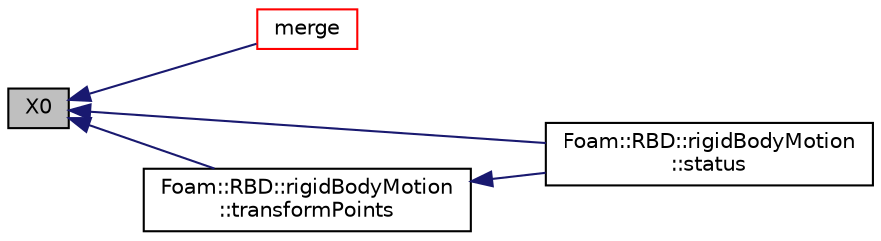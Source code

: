 digraph "X0"
{
  bgcolor="transparent";
  edge [fontname="Helvetica",fontsize="10",labelfontname="Helvetica",labelfontsize="10"];
  node [fontname="Helvetica",fontsize="10",shape=record];
  rankdir="LR";
  Node1 [label="X0",height=0.2,width=0.4,color="black", fillcolor="grey75", style="filled", fontcolor="black"];
  Node1 -> Node2 [dir="back",color="midnightblue",fontsize="10",style="solid",fontname="Helvetica"];
  Node2 [label="merge",height=0.2,width=0.4,color="red",URL="$a02255.html#a69de372947f78e2cb174fb5393c4d7e7",tooltip="Merge the given body with transform X into the parent with ID. "];
  Node1 -> Node3 [dir="back",color="midnightblue",fontsize="10",style="solid",fontname="Helvetica"];
  Node3 [label="Foam::RBD::rigidBodyMotion\l::status",height=0.2,width=0.4,color="black",URL="$a02257.html#a04270e7ad986406573ecd2056ff344dc",tooltip="Report the status of the motion of the given body. "];
  Node1 -> Node4 [dir="back",color="midnightblue",fontsize="10",style="solid",fontname="Helvetica"];
  Node4 [label="Foam::RBD::rigidBodyMotion\l::transformPoints",height=0.2,width=0.4,color="black",URL="$a02257.html#a53da125cb9e90be357ced201171f1482",tooltip="Transform the given initial pointField of the specified body. "];
  Node4 -> Node3 [dir="back",color="midnightblue",fontsize="10",style="solid",fontname="Helvetica"];
}
